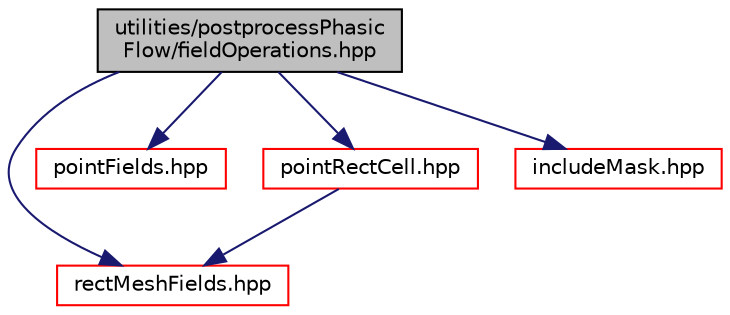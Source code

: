 digraph "utilities/postprocessPhasicFlow/fieldOperations.hpp"
{
 // LATEX_PDF_SIZE
  edge [fontname="Helvetica",fontsize="10",labelfontname="Helvetica",labelfontsize="10"];
  node [fontname="Helvetica",fontsize="10",shape=record];
  Node1 [label="utilities/postprocessPhasic\lFlow/fieldOperations.hpp",height=0.2,width=0.4,color="black", fillcolor="grey75", style="filled", fontcolor="black",tooltip=" "];
  Node1 -> Node2 [color="midnightblue",fontsize="10",style="solid",fontname="Helvetica"];
  Node2 [label="rectMeshFields.hpp",height=0.2,width=0.4,color="red", fillcolor="white", style="filled",URL="$rectMeshFields_8hpp.html",tooltip=" "];
  Node1 -> Node92 [color="midnightblue",fontsize="10",style="solid",fontname="Helvetica"];
  Node92 [label="pointFields.hpp",height=0.2,width=0.4,color="red", fillcolor="white", style="filled",URL="$pointFields_8hpp.html",tooltip=" "];
  Node1 -> Node165 [color="midnightblue",fontsize="10",style="solid",fontname="Helvetica"];
  Node165 [label="pointRectCell.hpp",height=0.2,width=0.4,color="red", fillcolor="white", style="filled",URL="$pointRectCell_8hpp.html",tooltip=" "];
  Node165 -> Node2 [color="midnightblue",fontsize="10",style="solid",fontname="Helvetica"];
  Node1 -> Node167 [color="midnightblue",fontsize="10",style="solid",fontname="Helvetica"];
  Node167 [label="includeMask.hpp",height=0.2,width=0.4,color="red", fillcolor="white", style="filled",URL="$includeMask_8hpp.html",tooltip=" "];
}
